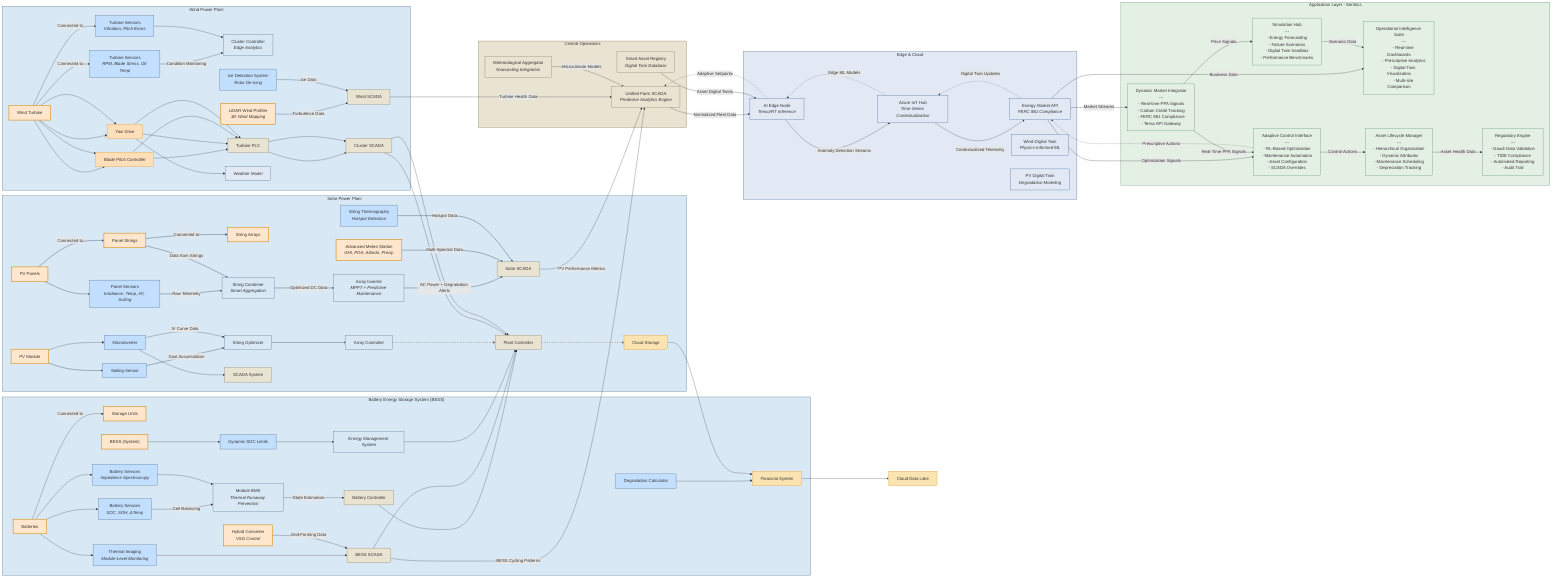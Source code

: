 flowchart LR
    %% --------------------------------------------------
    %% 1) Power Generation + BESS + Central + Edge Layers
    %% --------------------------------------------------

    %% Enhanced Solar Power Plant
    subgraph Solar["Solar Power Plant"]
        direction BT
        %% Physical Elements
        Panels["PV Panels"]:::physical -->|Connected to| Strings["Panel Strings"]:::physical
        Strings -->|Connected to| Arrays["String Arrays"]:::physical

        %% Sensors
        Panels --> P_Sensors["Panel Sensors<br><i>Irradiance, Temp, I/V, Soiling</i>"]:::sensors
        P_Sensors -->|Raw Telemetry| S_Combiner["String Combiner<br><i>Smart Aggregation</i>"]:::aggregation
        Strings -->|Data from Strings| S_Combiner

        %% Data Flow
        S_Combiner -->|Optimized DC Data| Array_Inverter["Array Inverter<br><i>MPPT + Predictive Maintenance</i>"]:::aggregation
        Array_Inverter -->|AC Power + Degradation Alerts| S_SCADA["Solar SCADA<br><i>Integrated PV-LIB Digital Twin</i>"]:::scada
        Meteo_Station["Advanced Meteo Station<br><i>GHI, POA, Albedo, Precip</i>"]:::physical -->|Multi-Spectral Data| S_SCADA
        Thermography["String Thermography<br><i>Hotspot Detection</i>"]:::sensors -->|Hotspot Data| S_SCADA

        %% Data Lineage within Solar
        PV_Module["PV Module"]:::physical --> Soiling_Sensor["Soiling Sensor"]:::sensors
        Soiling_Sensor -->|"Dust Accumulation"| String_Optimizer["String Optimizer"]:::aggregation
        String_Optimizer --> Array_Controller["Array Controller"]:::aggregation
        Array_Controller --> Plant_Controller["Plant Controller"]:::centralStyle
        Plant_Controller --> Cloud_Storage["Cloud Storage"]:::enterprise
        PV_Module --> Microinverter["Microinverter"]:::sensors
        Microinverter -->|"IV Curve Data"| String_Optimizer
        Microinverter --> SCADA_System["SCADA System"]:::scada
    end

    %% Enhanced Wind Power Plant
    subgraph Wind["Wind Power Plant"]
        direction BT
        %% Physical Elements
        Wind_Turbine["Wind Turbine"]:::physical -->|Connected to| Wind_Sensors1["Turbine Sensors<br><i>RPM, Blade Stress, Oil Temp</i>"]:::sensors
        Wind_Turbine -->|Connected to| Wind_Sensors2["Turbine Sensors<br><i>Vibration, Pitch Errors</i>"]:::sensors

        %% Controllers
        Wind_Turbine --> Blade_Pitch_Controller["Blade Pitch Controller"]:::controllers
        Wind_Turbine --> Yaw_Drive["Yaw Drive"]:::controllers

        %% Data Flow
        Wind_Sensors1 -->|"Condition Monitoring"| Cluster_Controller["Cluster Controller<br><i>Edge Analytics</i>"]:::aggregation
        Wind_Sensors2 --> Cluster_Controller
        Blade_Pitch_Controller --> Turbine_PLC["Turbine PLC"]:::centralStyle
        Yaw_Drive --> Turbine_PLC

        Turbine_PLC --> Cluster_SCADA["Cluster SCADA"]:::scada
        Cluster_SCADA --> Plant_Controller
        LiDAR_Profiler["LiDAR Wind Profiler<br><i>3D Wind Mapping</i>"]:::physical -->|Turbulence Data| W_SCADA["Wind SCADA<br><i>Digital Twin Interface</i>"]:::scada
        Ice_Detection["Ice Detection System<br><i>Rotor De-Icing</i>"]:::sensors -->|Ice Data| W_SCADA

        %% Data Lineage within Wind
        Wind_Turbine --> Blade_Pitch_Controller
        Blade_Pitch_Controller --> Turbine_PLC
        Turbine_PLC --> Cluster_SCADA
        Cluster_SCADA --> Plant_Controller
        Wind_Turbine --> Yaw_Drive
        Yaw_Drive --> Turbine_PLC
        Yaw_Drive --> Weather_Model["Weather Model"]:::edge
    end

    %% Enhanced BESS Architecture
    subgraph BESS["Battery Energy Storage System (BESS)"]
        direction BT
        %% Physical Elements
        Batteries["Batteries"]:::physical -->|Connected to| Storage_Units["Storage Units"]:::physical

        %% Sensors
        Batteries --> Battery_Sensors1["Battery Sensors<br><i>SOC, SOH, ΔTemp</i>"]:::sensors
        Battery_Sensors1 -->|Cell Balancing| BMS["Module BMS<br><i>Thermal Runaway Prevention</i>"]:::aggregation
        Batteries --> Battery_Sensors2["Battery Sensors<br><i>Impedance Spectroscopy</i>"]:::sensors
        Battery_Sensors2 --> BMS
        Batteries --> Thermal_Imaging["Thermal Imaging<br><i>Module-Level Monitoring</i>"]:::sensors
        Thermal_Imaging --> B_SCADA["BESS SCADA<br><i>Cycling Optimization</i>"]:::scada
        Hybrid_Converter["Hybrid Converter<br><i>VSG Control</i>"]:::physical -->|Grid-Forming Data| B_SCADA

        %% Data Flow
        BMS -->|State Estimation| Battery_Controller["Battery Controller"]:::centralStyle
        Battery_Controller --> Plant_Controller["Plant Controller"]:::centralStyle
        B_SCADA --> Plant_Controller
        BESS_System["BESS (System)"]:::physical --> Dynamic_SOC_Limits["Dynamic SOC Limits"]:::sensors
        Dynamic_SOC_Limits --> EMS["Energy Management System"]:::aggregation
        EMS --> Plant_Controller
        Degradation_Calculator["Degradation Calculator"]:::sensors --> Financial_System["Financial System"]:::enterprise
    end

    %% Central Systems Upgrades
    subgraph Central["Central Operations"]
        direction LR
        MF_SCADA["Unified Farm SCADA<br><i>Predictive Analytics Engine</i>"]:::centralStyle
        INVENTAR["Smart Asset Registry<br><i>Digital Twin Database</i>"]:::centralStyle
        METEO_HUB["Meteorological Aggregator<br><i>Nowcasting Integration</i>"]:::centralStyle
    end

    %% Enhanced Edge & Cloud
    subgraph Edge["Edge & Cloud"]
        direction TB
        EDGE_Node["AI Edge Node<br><i>TensorRT Inference</i>"]:::edge
        IOTHUB["Azure IoT Hub<br><i>Time-Series Contextualization</i>"]:::edge
        API["Energy Market API<br><i>FERC 881 Compliance</i>"]:::edge
        Wind_Digital_Twin["Wind Digital Twin<br><i>Physics-Informed ML</i>"]:::edge
        PV_Digital_Twin["PV Digital Twin<br><i>Degradation Modeling</i>"]:::edge
    end

    %% --------------------------------------------------
    %% 2) Expanded Application Layer - Sentrics
    %% --------------------------------------------------
    subgraph App["Application Layer - Sentrics"]
        direction TB

        %% Visualization & Analytics
        VIZ["Operational Intelligence Suite
        ---
        - Real-time Dashboards
        - Prescriptive Analytics
        - Digital Twin Visualization
        - Multi-site Comparison"]:::app

        %% Control Interface
        CMD["Adaptive Control Interface
        ---
        - RL-Based Optimization
        - Maintenance Automation
        - Asset Configuration
        - SCADA Overrides"]:::app

        %% Market Integration
        MRKT["Dynamic Market Integrator
        ---
        - Real-time PPA Signals
        - Carbon Credit Tracking
        - FERC 881 Compliance
        - Terna API Gateway"]:::app

        %% Additional Core Modules
        AM["Asset Lifecycle Manager
        ---
        - Hierarchical Organization
        - Dynamic Attributes
        - Maintenance Scheduling
        - Depreciation Tracking"]:::app

        COMPLIANCE["Regulatory Engine
        ---
        - Gaudì Data Validation
        - TIDE Compliance
        - Automated Reporting
        - Audit Trail"]:::app

        SIM["Simulation Hub
        ---
        - Energy Forecasting
        - Failure Scenarios
        - Digital Twin Sandbox
        - Performance Benchmarks"]:::app

        %% Internal Data Flows of the Application Layer
        API -->|"Optimization Signals"| CMD
        API -->|"Business Data"| VIZ
        API -->|"Market Streams"| MRKT
        CMD -->|"Control Actions"| AM
        AM -->|"Asset Health Data"| COMPLIANCE
        SIM -->|"Scenario Data"| VIZ
        MRKT -->|"Price Signals"| SIM
    end

    %% --------------------------------------------------
    %% 3) Linking Everything Together
    %% --------------------------------------------------

    %% SCADA to Central
    S_SCADA["Solar SCADA"]:::scada -->|"PV Performance Metrics"| MF_SCADA
    W_SCADA["Wind SCADA"]:::scada -->|"Turbine Health Data"| MF_SCADA
    B_SCADA["BESS SCADA"]:::scada -->|"BESS Cycling Patterns"| MF_SCADA

    %% Central to Edge
    MF_SCADA -->|"Normalized Fleet Data"| EDGE_Node
    EDGE_Node -->|"Anomaly Detection Streams"| IOTHUB
    IOTHUB -->|"Contextualized Telemetry"| API

    %% Ancillary Streams
    METEO_HUB -->|"Microclimate Models"| MF_SCADA
    INVENTAR -->|"Asset Digital Twins"| EDGE_Node

    %% Market Flows
    MRKT -->|"Real-Time PPA Signals"| CMD 

    %% Predictive Command Flow (Dotted Lines)
    CMD -.->|"Prescriptive Actions"| API
    API -.->|"Digital Twin Updates"| IOTHUB
    IOTHUB -.->|"Edge ML Models"| EDGE_Node
    EDGE_Node -.->|"Adaptive Setpoints"| MF_SCADA

    %% Additional Data Lineage Paths
    Financial_System["Financial System"]:::enterprise --> Cloud_Data_Lake["Cloud Data Lake"]:::enterprise
    Cloud_Storage["Cloud Storage"]:::enterprise --> Financial_System

    %% --------------------------------------------------
    %% 4) Diagram Styling
    %% --------------------------------------------------

    %% Subgraph Styling
    style Solar fill:#d9e8f5,stroke:#335a7a
    style Wind fill:#d9e8f5,stroke:#335a7a
    style BESS fill:#d9e8f5,stroke:#335a7a
    style Central fill:#e9e3d1,stroke:#756646
    style Edge fill:#e2e9f5,stroke:#1f4e84
    style App fill:#e5f0e5,stroke:#3a7d5f

    %% Link Styling
    linkStyle 0,1,2,3,4,5,6,7,8,9,10,11 stroke:#3b546a,stroke-width:1.5px
    linkStyle 12,13 stroke:#756646,stroke-width:1.5px,stroke-dasharray:5

    %% Class Definitions
    classDef physical fill:#ffe6cc,stroke:#d48806,stroke-width:2px
    classDef sensors fill:#c2dfff,stroke:#335a7a
    classDef aggregation fill:#d9e8f5,stroke:#335a7a
    classDef scada fill:#e9e3d1,stroke:#756646
    classDef controllers fill:#ffdfba,stroke:#d48806
    classDef edge fill:#e2e9f5,stroke:#1f4e84
    classDef app fill:#e5f0e5,stroke:#3a7d5f
    classDef centralStyle fill:#e9e3d1,stroke:#756646
    classDef enterprise fill:#fce4b2,stroke:#d48806

    %% Assign Classes
    class Panels,Strings,Arrays,PV_Module,Wind_Turbine,Batteries,Storage_Units,BESS_System physical
    class P_Sensors,Soiling_Sensor,Wind_Sensors1,Wind_Sensors2,Thermography,Battery_Sensors1,Battery_Sensors2,Degradation_Calculator sensors
    class S_Combiner,String_Optimizer,Array_Inverter,Cluster_Controller,BMS,EMS aggregation
    class S_SCADA,W_SCADA,B_SCADA,SCADA_System,Cluster_SCADA scada
    class Blade_Pitch_Controller,Yaw_Drive controllers
    class Plant_Controller,Turbine_PLC,Battery_Controller centralStyle
    class Edge_Node,IOTHUB,API,Weather_Model edge
    class VIZ,CMD,MRKT,AM,COMPLIANCE,SIM app
    class Financial_System,Cloud_Storage,Cloud_Data_Lake enterprise